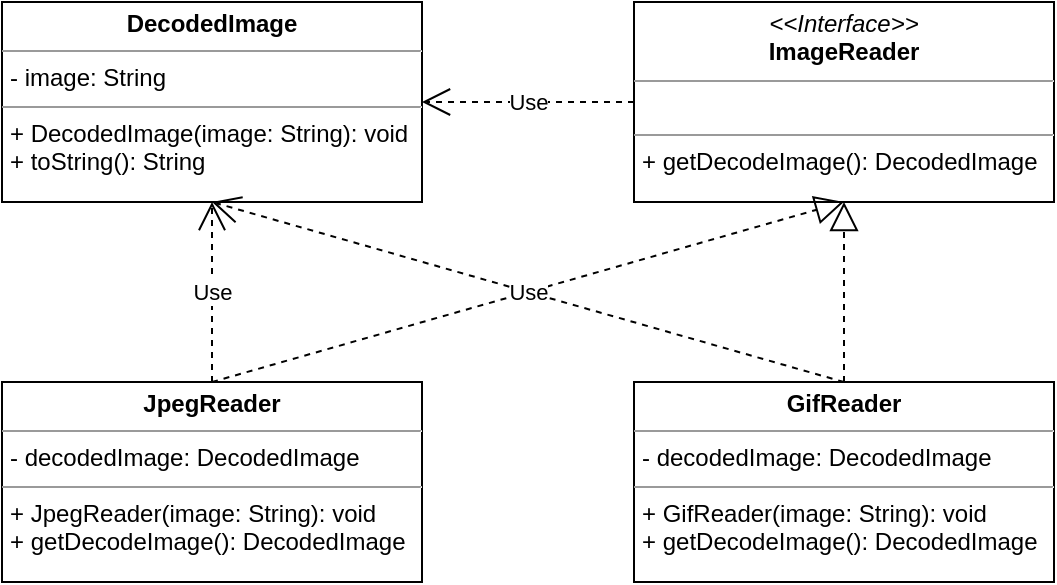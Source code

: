 <mxfile version="15.3.1" type="device"><diagram id="C5RBs43oDa-KdzZeNtuy" name="Page-1"><mxGraphModel dx="1278" dy="547" grid="1" gridSize="10" guides="1" tooltips="1" connect="1" arrows="1" fold="1" page="1" pageScale="1" pageWidth="827" pageHeight="1169" math="0" shadow="0"><root><mxCell id="WIyWlLk6GJQsqaUBKTNV-0"/><mxCell id="WIyWlLk6GJQsqaUBKTNV-1" parent="WIyWlLk6GJQsqaUBKTNV-0"/><mxCell id="0AcR9mypMvr6Wrtw6pL--4" value="&lt;p style=&quot;margin: 0px ; margin-top: 4px ; text-align: center&quot;&gt;&lt;i&gt;&amp;lt;&amp;lt;Interface&amp;gt;&amp;gt;&lt;/i&gt;&lt;br&gt;&lt;b&gt;ImageReader&lt;/b&gt;&lt;/p&gt;&lt;hr size=&quot;1&quot;&gt;&lt;p style=&quot;margin: 0px ; margin-left: 4px&quot;&gt;&lt;br&gt;&lt;/p&gt;&lt;hr size=&quot;1&quot;&gt;&lt;p style=&quot;margin: 0px ; margin-left: 4px&quot;&gt;+ getDecodeImage(): DecodedImage&lt;br&gt;&lt;/p&gt;" style="verticalAlign=top;align=left;overflow=fill;fontSize=12;fontFamily=Helvetica;html=1;" vertex="1" parent="WIyWlLk6GJQsqaUBKTNV-1"><mxGeometry x="625" y="130" width="210" height="100" as="geometry"/></mxCell><mxCell id="0AcR9mypMvr6Wrtw6pL--5" value="&lt;p style=&quot;margin: 0px ; margin-top: 4px ; text-align: center&quot;&gt;&lt;b&gt;DecodedImage&lt;/b&gt;&lt;/p&gt;&lt;hr size=&quot;1&quot;&gt;&lt;p style=&quot;margin: 0px ; margin-left: 4px&quot;&gt;- image: String&lt;/p&gt;&lt;hr size=&quot;1&quot;&gt;&lt;p style=&quot;margin: 0px ; margin-left: 4px&quot;&gt;+ DecodedImage(image: String): void&lt;/p&gt;&lt;p style=&quot;margin: 0px ; margin-left: 4px&quot;&gt;+ toString(): String&lt;/p&gt;" style="verticalAlign=top;align=left;overflow=fill;fontSize=12;fontFamily=Helvetica;html=1;" vertex="1" parent="WIyWlLk6GJQsqaUBKTNV-1"><mxGeometry x="309" y="130" width="210" height="100" as="geometry"/></mxCell><mxCell id="0AcR9mypMvr6Wrtw6pL--6" value="&lt;p style=&quot;margin: 0px ; margin-top: 4px ; text-align: center&quot;&gt;&lt;b&gt;GifReader&lt;/b&gt;&lt;/p&gt;&lt;hr size=&quot;1&quot;&gt;&lt;p style=&quot;margin: 0px ; margin-left: 4px&quot;&gt;- decodedImage: DecodedImage&lt;/p&gt;&lt;hr size=&quot;1&quot;&gt;&lt;p style=&quot;margin: 0px ; margin-left: 4px&quot;&gt;+ GifReader(image: String): void&lt;/p&gt;&lt;p style=&quot;margin: 0px ; margin-left: 4px&quot;&gt;+ getDecodeImage(): DecodedImage&lt;/p&gt;" style="verticalAlign=top;align=left;overflow=fill;fontSize=12;fontFamily=Helvetica;html=1;" vertex="1" parent="WIyWlLk6GJQsqaUBKTNV-1"><mxGeometry x="625" y="320" width="210" height="100" as="geometry"/></mxCell><mxCell id="0AcR9mypMvr6Wrtw6pL--7" value="&lt;p style=&quot;margin: 0px ; margin-top: 4px ; text-align: center&quot;&gt;&lt;b&gt;JpegReader&lt;/b&gt;&lt;/p&gt;&lt;hr size=&quot;1&quot;&gt;&lt;p style=&quot;margin: 0px ; margin-left: 4px&quot;&gt;- decodedImage: DecodedImage&lt;/p&gt;&lt;hr size=&quot;1&quot;&gt;&lt;p style=&quot;margin: 0px ; margin-left: 4px&quot;&gt;+ JpegReader(image: String): void&lt;/p&gt;&lt;p style=&quot;margin: 0px ; margin-left: 4px&quot;&gt;+ getDecodeImage(): DecodedImage&lt;/p&gt;" style="verticalAlign=top;align=left;overflow=fill;fontSize=12;fontFamily=Helvetica;html=1;" vertex="1" parent="WIyWlLk6GJQsqaUBKTNV-1"><mxGeometry x="309" y="320" width="210" height="100" as="geometry"/></mxCell><mxCell id="0AcR9mypMvr6Wrtw6pL--8" value="" style="endArrow=block;dashed=1;endFill=0;endSize=12;html=1;exitX=0.5;exitY=0;exitDx=0;exitDy=0;entryX=0.5;entryY=1;entryDx=0;entryDy=0;" edge="1" parent="WIyWlLk6GJQsqaUBKTNV-1" source="0AcR9mypMvr6Wrtw6pL--7" target="0AcR9mypMvr6Wrtw6pL--4"><mxGeometry width="160" relative="1" as="geometry"><mxPoint x="710" y="360" as="sourcePoint"/><mxPoint x="870" y="360" as="targetPoint"/></mxGeometry></mxCell><mxCell id="0AcR9mypMvr6Wrtw6pL--9" value="" style="endArrow=block;dashed=1;endFill=0;endSize=12;html=1;exitX=0.5;exitY=0;exitDx=0;exitDy=0;entryX=0.5;entryY=1;entryDx=0;entryDy=0;" edge="1" parent="WIyWlLk6GJQsqaUBKTNV-1" source="0AcR9mypMvr6Wrtw6pL--6" target="0AcR9mypMvr6Wrtw6pL--4"><mxGeometry width="160" relative="1" as="geometry"><mxPoint x="635" y="290" as="sourcePoint"/><mxPoint x="750" y="260" as="targetPoint"/></mxGeometry></mxCell><mxCell id="0AcR9mypMvr6Wrtw6pL--13" value="Use" style="endArrow=open;endSize=12;dashed=1;html=1;exitX=0;exitY=0.5;exitDx=0;exitDy=0;entryX=1;entryY=0.5;entryDx=0;entryDy=0;" edge="1" parent="WIyWlLk6GJQsqaUBKTNV-1" source="0AcR9mypMvr6Wrtw6pL--4" target="0AcR9mypMvr6Wrtw6pL--5"><mxGeometry width="160" relative="1" as="geometry"><mxPoint x="610" y="330" as="sourcePoint"/><mxPoint x="770" y="330" as="targetPoint"/></mxGeometry></mxCell><mxCell id="0AcR9mypMvr6Wrtw6pL--14" value="Use" style="endArrow=open;endSize=12;dashed=1;html=1;exitX=0.5;exitY=0;exitDx=0;exitDy=0;entryX=0.5;entryY=1;entryDx=0;entryDy=0;" edge="1" parent="WIyWlLk6GJQsqaUBKTNV-1" source="0AcR9mypMvr6Wrtw6pL--6" target="0AcR9mypMvr6Wrtw6pL--5"><mxGeometry width="160" relative="1" as="geometry"><mxPoint x="635" y="190" as="sourcePoint"/><mxPoint x="529" y="190" as="targetPoint"/></mxGeometry></mxCell><mxCell id="0AcR9mypMvr6Wrtw6pL--15" value="Use" style="endArrow=open;endSize=12;dashed=1;html=1;exitX=0.5;exitY=0;exitDx=0;exitDy=0;entryX=0.5;entryY=1;entryDx=0;entryDy=0;" edge="1" parent="WIyWlLk6GJQsqaUBKTNV-1" source="0AcR9mypMvr6Wrtw6pL--7" target="0AcR9mypMvr6Wrtw6pL--5"><mxGeometry width="160" relative="1" as="geometry"><mxPoint x="740" y="330" as="sourcePoint"/><mxPoint x="424" y="240" as="targetPoint"/></mxGeometry></mxCell></root></mxGraphModel></diagram></mxfile>